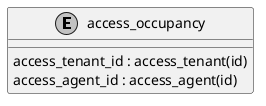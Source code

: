 @startuml uml
skinparam monochrome true

entity access_occupancy {
    access_tenant_id : access_tenant(id)
    access_agent_id : access_agent(id)
}

@enduml
